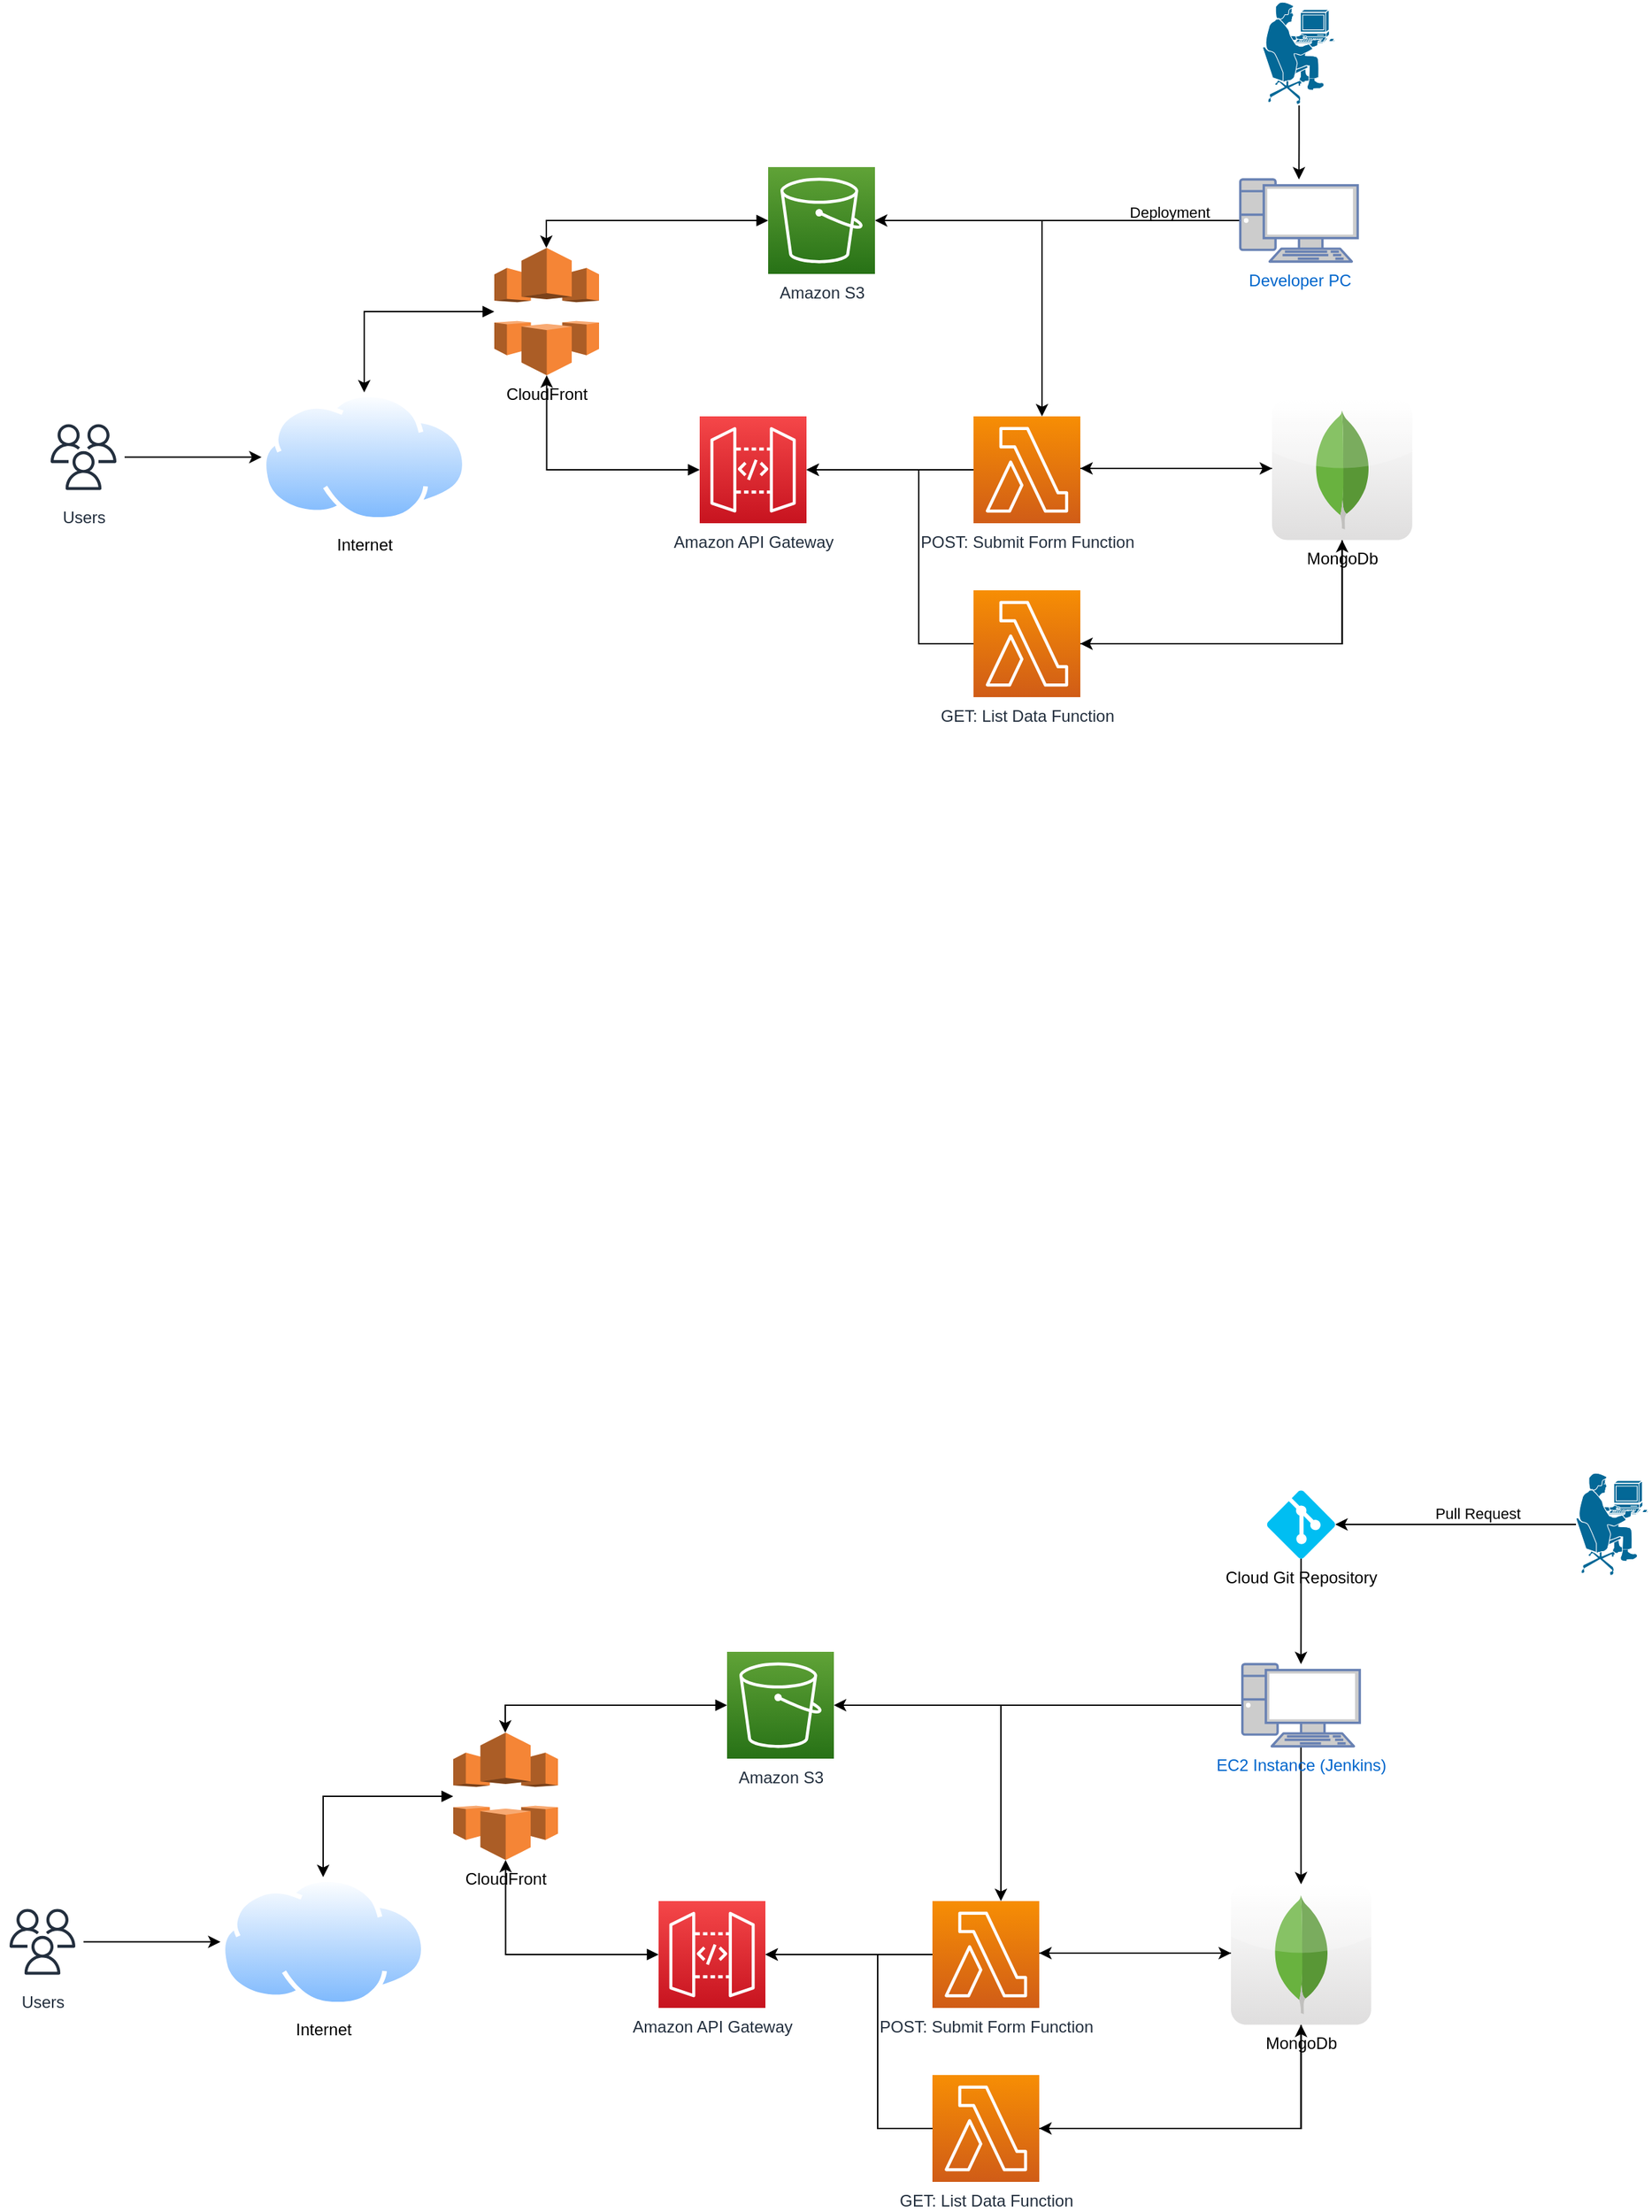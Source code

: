 <mxfile version="13.9.9" type="device"><diagram id="7pCxe4HoLLdBMeYExQzb" name="Page-1"><mxGraphModel dx="3022" dy="952" grid="1" gridSize="10" guides="1" tooltips="1" connect="1" arrows="1" fold="1" page="1" pageScale="1" pageWidth="850" pageHeight="1100" math="0" shadow="0"><root><mxCell id="0"/><mxCell id="1" parent="0"/><mxCell id="y9TEUbQrZNTfedfwm1Lq-6" style="edgeStyle=orthogonalEdgeStyle;rounded=0;orthogonalLoop=1;jettySize=auto;html=1;" parent="1" source="y9TEUbQrZNTfedfwm1Lq-1" target="y9TEUbQrZNTfedfwm1Lq-4" edge="1"><mxGeometry relative="1" as="geometry"/></mxCell><mxCell id="y9TEUbQrZNTfedfwm1Lq-1" value="Users" style="outlineConnect=0;fontColor=#232F3E;gradientColor=none;strokeColor=#232F3E;fillColor=#ffffff;dashed=0;verticalLabelPosition=bottom;verticalAlign=top;align=center;html=1;fontSize=12;fontStyle=0;aspect=fixed;shape=mxgraph.aws4.resourceIcon;resIcon=mxgraph.aws4.users;" parent="1" vertex="1"><mxGeometry x="-500.0" y="598.75" width="60" height="60" as="geometry"/></mxCell><mxCell id="zesCg4ONG_tkglqv0pzW-24" style="edgeStyle=orthogonalEdgeStyle;rounded=0;orthogonalLoop=1;jettySize=auto;html=1;startArrow=block;startFill=1;" parent="1" source="y9TEUbQrZNTfedfwm1Lq-2" target="zesCg4ONG_tkglqv0pzW-21" edge="1"><mxGeometry relative="1" as="geometry"><Array as="points"><mxPoint x="-132" y="456"/></Array></mxGeometry></mxCell><mxCell id="y9TEUbQrZNTfedfwm1Lq-2" value="Amazon S3" style="outlineConnect=0;fontColor=#232F3E;gradientColor=#60A337;gradientDirection=north;fillColor=#277116;strokeColor=#ffffff;dashed=0;verticalLabelPosition=bottom;verticalAlign=top;align=center;html=1;fontSize=12;fontStyle=0;aspect=fixed;shape=mxgraph.aws4.resourceIcon;resIcon=mxgraph.aws4.s3;" parent="1" vertex="1"><mxGeometry x="30" y="417" width="78" height="78" as="geometry"/></mxCell><mxCell id="y9TEUbQrZNTfedfwm1Lq-9" style="edgeStyle=orthogonalEdgeStyle;rounded=0;orthogonalLoop=1;jettySize=auto;html=1;" parent="1" source="y9TEUbQrZNTfedfwm1Lq-3" target="zesCg4ONG_tkglqv0pzW-20" edge="1"><mxGeometry relative="1" as="geometry"><mxPoint x="397" y="637" as="targetPoint"/><Array as="points"><mxPoint x="380" y="637"/><mxPoint x="380" y="637"/></Array></mxGeometry></mxCell><mxCell id="y9TEUbQrZNTfedfwm1Lq-10" style="edgeStyle=orthogonalEdgeStyle;rounded=0;orthogonalLoop=1;jettySize=auto;html=1;" parent="1" source="y9TEUbQrZNTfedfwm1Lq-3" target="zesCg4ONG_tkglqv0pzW-18" edge="1"><mxGeometry relative="1" as="geometry"/></mxCell><mxCell id="y9TEUbQrZNTfedfwm1Lq-3" value="POST: Submit Form Function" style="outlineConnect=0;fontColor=#232F3E;gradientColor=#F78E04;gradientDirection=north;fillColor=#D05C17;strokeColor=#ffffff;dashed=0;verticalLabelPosition=bottom;verticalAlign=top;align=center;html=1;fontSize=12;fontStyle=0;aspect=fixed;shape=mxgraph.aws4.resourceIcon;resIcon=mxgraph.aws4.lambda;" parent="1" vertex="1"><mxGeometry x="180" y="599" width="78" height="78" as="geometry"/></mxCell><mxCell id="y9TEUbQrZNTfedfwm1Lq-4" value="Internet" style="aspect=fixed;perimeter=ellipsePerimeter;html=1;align=center;shadow=0;dashed=0;spacingTop=3;image;image=img/lib/active_directory/internet_cloud.svg;" parent="1" vertex="1"><mxGeometry x="-340" y="581.5" width="150" height="94.5" as="geometry"/></mxCell><mxCell id="y9TEUbQrZNTfedfwm1Lq-11" style="edgeStyle=orthogonalEdgeStyle;rounded=0;orthogonalLoop=1;jettySize=auto;html=1;" parent="1" source="zesCg4ONG_tkglqv0pzW-20" target="y9TEUbQrZNTfedfwm1Lq-3" edge="1"><mxGeometry relative="1" as="geometry"><mxPoint x="397" y="637" as="sourcePoint"/><Array as="points"><mxPoint x="380" y="637"/><mxPoint x="380" y="637"/></Array></mxGeometry></mxCell><mxCell id="zesCg4ONG_tkglqv0pzW-16" style="edgeStyle=orthogonalEdgeStyle;rounded=0;orthogonalLoop=1;jettySize=auto;html=1;" parent="1" source="zesCg4ONG_tkglqv0pzW-20" target="zesCg4ONG_tkglqv0pzW-12" edge="1"><mxGeometry relative="1" as="geometry"><mxPoint x="438.029" y="676" as="sourcePoint"/><Array as="points"><mxPoint x="450" y="765"/></Array></mxGeometry></mxCell><mxCell id="zesCg4ONG_tkglqv0pzW-5" style="edgeStyle=orthogonalEdgeStyle;rounded=0;orthogonalLoop=1;jettySize=auto;html=1;" parent="1" source="zesCg4ONG_tkglqv0pzW-1" target="zesCg4ONG_tkglqv0pzW-2" edge="1"><mxGeometry relative="1" as="geometry"/></mxCell><mxCell id="zesCg4ONG_tkglqv0pzW-1" value="" style="shape=mxgraph.cisco.people.pc_man;html=1;pointerEvents=1;dashed=0;fillColor=#036897;strokeColor=#ffffff;strokeWidth=2;verticalLabelPosition=bottom;verticalAlign=top;align=center;outlineConnect=0;" parent="1" vertex="1"><mxGeometry x="391.16" y="296" width="53.05" height="76" as="geometry"/></mxCell><mxCell id="zesCg4ONG_tkglqv0pzW-6" style="edgeStyle=orthogonalEdgeStyle;rounded=0;orthogonalLoop=1;jettySize=auto;html=1;" parent="1" source="zesCg4ONG_tkglqv0pzW-2" target="y9TEUbQrZNTfedfwm1Lq-2" edge="1"><mxGeometry relative="1" as="geometry"/></mxCell><mxCell id="zesCg4ONG_tkglqv0pzW-9" value="Deployment" style="edgeLabel;html=1;align=center;verticalAlign=middle;resizable=0;points=[];" parent="zesCg4ONG_tkglqv0pzW-6" vertex="1" connectable="0"><mxGeometry x="-0.486" y="1" relative="1" as="geometry"><mxPoint x="16" y="-7" as="offset"/></mxGeometry></mxCell><mxCell id="zesCg4ONG_tkglqv0pzW-11" style="edgeStyle=orthogonalEdgeStyle;rounded=0;orthogonalLoop=1;jettySize=auto;html=1;" parent="1" source="zesCg4ONG_tkglqv0pzW-2" target="y9TEUbQrZNTfedfwm1Lq-3" edge="1"><mxGeometry relative="1" as="geometry"><Array as="points"><mxPoint x="230" y="456"/></Array></mxGeometry></mxCell><mxCell id="zesCg4ONG_tkglqv0pzW-2" value="Developer PC" style="fontColor=#0066CC;verticalAlign=top;verticalLabelPosition=bottom;labelPosition=center;align=center;html=1;outlineConnect=0;fillColor=#CCCCCC;strokeColor=#6881B3;gradientColor=none;gradientDirection=north;strokeWidth=2;shape=mxgraph.networks.pc;" parent="1" vertex="1"><mxGeometry x="374.835" y="426" width="85.71" height="60" as="geometry"/></mxCell><mxCell id="zesCg4ONG_tkglqv0pzW-15" style="edgeStyle=orthogonalEdgeStyle;rounded=0;orthogonalLoop=1;jettySize=auto;html=1;" parent="1" source="zesCg4ONG_tkglqv0pzW-12" target="zesCg4ONG_tkglqv0pzW-20" edge="1"><mxGeometry relative="1" as="geometry"><mxPoint x="438" y="676" as="targetPoint"/></mxGeometry></mxCell><mxCell id="zesCg4ONG_tkglqv0pzW-17" style="edgeStyle=orthogonalEdgeStyle;rounded=0;orthogonalLoop=1;jettySize=auto;html=1;" parent="1" source="zesCg4ONG_tkglqv0pzW-12" target="zesCg4ONG_tkglqv0pzW-18" edge="1"><mxGeometry relative="1" as="geometry"><Array as="points"><mxPoint x="140" y="765"/><mxPoint x="140" y="638"/></Array></mxGeometry></mxCell><mxCell id="zesCg4ONG_tkglqv0pzW-12" value="GET: List Data Function" style="outlineConnect=0;fontColor=#232F3E;gradientColor=#F78E04;gradientDirection=north;fillColor=#D05C17;strokeColor=#ffffff;dashed=0;verticalLabelPosition=bottom;verticalAlign=top;align=center;html=1;fontSize=12;fontStyle=0;aspect=fixed;shape=mxgraph.aws4.resourceIcon;resIcon=mxgraph.aws4.lambda;" parent="1" vertex="1"><mxGeometry x="180" y="726" width="78" height="78" as="geometry"/></mxCell><mxCell id="zesCg4ONG_tkglqv0pzW-25" style="edgeStyle=orthogonalEdgeStyle;rounded=0;orthogonalLoop=1;jettySize=auto;html=1;startArrow=block;startFill=1;" parent="1" source="zesCg4ONG_tkglqv0pzW-18" target="zesCg4ONG_tkglqv0pzW-21" edge="1"><mxGeometry relative="1" as="geometry"/></mxCell><mxCell id="zesCg4ONG_tkglqv0pzW-18" value="Amazon API Gateway" style="outlineConnect=0;fontColor=#232F3E;gradientColor=#F54749;gradientDirection=north;fillColor=#C7131F;strokeColor=#ffffff;dashed=0;verticalLabelPosition=bottom;verticalAlign=top;align=center;html=1;fontSize=12;fontStyle=0;aspect=fixed;shape=mxgraph.aws4.resourceIcon;resIcon=mxgraph.aws4.api_gateway;" parent="1" vertex="1"><mxGeometry x="-20" y="599" width="78" height="78" as="geometry"/></mxCell><mxCell id="zesCg4ONG_tkglqv0pzW-20" value="MongoDb" style="dashed=0;outlineConnect=0;html=1;align=center;labelPosition=center;verticalLabelPosition=bottom;verticalAlign=top;shape=mxgraph.webicons.mongodb;gradientColor=#DFDEDE" parent="1" vertex="1"><mxGeometry x="398" y="586.8" width="102.4" height="102.4" as="geometry"/></mxCell><mxCell id="zesCg4ONG_tkglqv0pzW-22" style="edgeStyle=orthogonalEdgeStyle;rounded=0;orthogonalLoop=1;jettySize=auto;html=1;startArrow=block;startFill=1;" parent="1" source="zesCg4ONG_tkglqv0pzW-21" target="y9TEUbQrZNTfedfwm1Lq-4" edge="1"><mxGeometry relative="1" as="geometry"/></mxCell><mxCell id="zesCg4ONG_tkglqv0pzW-21" value="CloudFront" style="outlineConnect=0;dashed=0;verticalLabelPosition=bottom;verticalAlign=top;align=center;html=1;shape=mxgraph.aws3.cloudfront;fillColor=#F58536;gradientColor=none;" parent="1" vertex="1"><mxGeometry x="-170" y="476" width="76.5" height="93" as="geometry"/></mxCell><mxCell id="TuTop0L3U9kJ0xkBZxKq-1" style="edgeStyle=orthogonalEdgeStyle;rounded=0;orthogonalLoop=1;jettySize=auto;html=1;" parent="1" source="TuTop0L3U9kJ0xkBZxKq-2" target="TuTop0L3U9kJ0xkBZxKq-8" edge="1"><mxGeometry relative="1" as="geometry"/></mxCell><mxCell id="TuTop0L3U9kJ0xkBZxKq-2" value="Users" style="outlineConnect=0;fontColor=#232F3E;gradientColor=none;strokeColor=#232F3E;fillColor=#ffffff;dashed=0;verticalLabelPosition=bottom;verticalAlign=top;align=center;html=1;fontSize=12;fontStyle=0;aspect=fixed;shape=mxgraph.aws4.resourceIcon;resIcon=mxgraph.aws4.users;" parent="1" vertex="1"><mxGeometry x="-530.0" y="1682.75" width="60" height="60" as="geometry"/></mxCell><mxCell id="TuTop0L3U9kJ0xkBZxKq-3" style="edgeStyle=orthogonalEdgeStyle;rounded=0;orthogonalLoop=1;jettySize=auto;html=1;startArrow=block;startFill=1;" parent="1" source="TuTop0L3U9kJ0xkBZxKq-4" target="TuTop0L3U9kJ0xkBZxKq-24" edge="1"><mxGeometry relative="1" as="geometry"><Array as="points"><mxPoint x="-162" y="1540"/></Array></mxGeometry></mxCell><mxCell id="TuTop0L3U9kJ0xkBZxKq-4" value="Amazon S3" style="outlineConnect=0;fontColor=#232F3E;gradientColor=#60A337;gradientDirection=north;fillColor=#277116;strokeColor=#ffffff;dashed=0;verticalLabelPosition=bottom;verticalAlign=top;align=center;html=1;fontSize=12;fontStyle=0;aspect=fixed;shape=mxgraph.aws4.resourceIcon;resIcon=mxgraph.aws4.s3;" parent="1" vertex="1"><mxGeometry y="1501" width="78" height="78" as="geometry"/></mxCell><mxCell id="TuTop0L3U9kJ0xkBZxKq-5" style="edgeStyle=orthogonalEdgeStyle;rounded=0;orthogonalLoop=1;jettySize=auto;html=1;" parent="1" source="TuTop0L3U9kJ0xkBZxKq-7" target="TuTop0L3U9kJ0xkBZxKq-22" edge="1"><mxGeometry relative="1" as="geometry"><mxPoint x="367" y="1721" as="targetPoint"/><Array as="points"><mxPoint x="350" y="1721"/><mxPoint x="350" y="1721"/></Array></mxGeometry></mxCell><mxCell id="TuTop0L3U9kJ0xkBZxKq-6" style="edgeStyle=orthogonalEdgeStyle;rounded=0;orthogonalLoop=1;jettySize=auto;html=1;" parent="1" source="TuTop0L3U9kJ0xkBZxKq-7" target="TuTop0L3U9kJ0xkBZxKq-21" edge="1"><mxGeometry relative="1" as="geometry"/></mxCell><mxCell id="TuTop0L3U9kJ0xkBZxKq-7" value="POST: Submit Form Function" style="outlineConnect=0;fontColor=#232F3E;gradientColor=#F78E04;gradientDirection=north;fillColor=#D05C17;strokeColor=#ffffff;dashed=0;verticalLabelPosition=bottom;verticalAlign=top;align=center;html=1;fontSize=12;fontStyle=0;aspect=fixed;shape=mxgraph.aws4.resourceIcon;resIcon=mxgraph.aws4.lambda;" parent="1" vertex="1"><mxGeometry x="150" y="1683" width="78" height="78" as="geometry"/></mxCell><mxCell id="TuTop0L3U9kJ0xkBZxKq-8" value="Internet" style="aspect=fixed;perimeter=ellipsePerimeter;html=1;align=center;shadow=0;dashed=0;spacingTop=3;image;image=img/lib/active_directory/internet_cloud.svg;" parent="1" vertex="1"><mxGeometry x="-370" y="1665.5" width="150" height="94.5" as="geometry"/></mxCell><mxCell id="TuTop0L3U9kJ0xkBZxKq-9" style="edgeStyle=orthogonalEdgeStyle;rounded=0;orthogonalLoop=1;jettySize=auto;html=1;" parent="1" source="TuTop0L3U9kJ0xkBZxKq-22" target="TuTop0L3U9kJ0xkBZxKq-7" edge="1"><mxGeometry relative="1" as="geometry"><mxPoint x="367" y="1721" as="sourcePoint"/><Array as="points"><mxPoint x="350" y="1721"/><mxPoint x="350" y="1721"/></Array></mxGeometry></mxCell><mxCell id="TuTop0L3U9kJ0xkBZxKq-10" style="edgeStyle=orthogonalEdgeStyle;rounded=0;orthogonalLoop=1;jettySize=auto;html=1;" parent="1" source="TuTop0L3U9kJ0xkBZxKq-22" target="TuTop0L3U9kJ0xkBZxKq-19" edge="1"><mxGeometry relative="1" as="geometry"><mxPoint x="408.029" y="1760" as="sourcePoint"/><Array as="points"><mxPoint x="420" y="1849"/></Array></mxGeometry></mxCell><mxCell id="TuTop0L3U9kJ0xkBZxKq-11" style="edgeStyle=orthogonalEdgeStyle;rounded=0;orthogonalLoop=1;jettySize=auto;html=1;entryX=1;entryY=0.5;entryDx=0;entryDy=0;entryPerimeter=0;" parent="1" source="TuTop0L3U9kJ0xkBZxKq-12" target="TuTop0L3U9kJ0xkBZxKq-25" edge="1"><mxGeometry relative="1" as="geometry"><mxPoint x="417.05" y="1407.58" as="sourcePoint"/><mxPoint x="228" y="1407.58" as="targetPoint"/><Array as="points"/></mxGeometry></mxCell><mxCell id="TuTop0L3U9kJ0xkBZxKq-27" value="Pull Request" style="edgeLabel;html=1;align=center;verticalAlign=middle;resizable=0;points=[];" parent="TuTop0L3U9kJ0xkBZxKq-11" vertex="1" connectable="0"><mxGeometry x="-0.405" y="1" relative="1" as="geometry"><mxPoint x="-20" y="-9" as="offset"/></mxGeometry></mxCell><mxCell id="TuTop0L3U9kJ0xkBZxKq-12" value="" style="shape=mxgraph.cisco.people.pc_man;html=1;pointerEvents=1;dashed=0;fillColor=#036897;strokeColor=#ffffff;strokeWidth=2;verticalLabelPosition=bottom;verticalAlign=top;align=center;outlineConnect=0;" parent="1" vertex="1"><mxGeometry x="620" y="1370" width="53.05" height="76" as="geometry"/></mxCell><mxCell id="TuTop0L3U9kJ0xkBZxKq-13" style="edgeStyle=orthogonalEdgeStyle;rounded=0;orthogonalLoop=1;jettySize=auto;html=1;" parent="1" source="TuTop0L3U9kJ0xkBZxKq-16" target="TuTop0L3U9kJ0xkBZxKq-4" edge="1"><mxGeometry relative="1" as="geometry"/></mxCell><mxCell id="TuTop0L3U9kJ0xkBZxKq-15" style="edgeStyle=orthogonalEdgeStyle;rounded=0;orthogonalLoop=1;jettySize=auto;html=1;" parent="1" source="TuTop0L3U9kJ0xkBZxKq-16" target="TuTop0L3U9kJ0xkBZxKq-7" edge="1"><mxGeometry relative="1" as="geometry"><Array as="points"><mxPoint x="200" y="1540"/></Array></mxGeometry></mxCell><mxCell id="TuTop0L3U9kJ0xkBZxKq-26" value="" style="edgeStyle=orthogonalEdgeStyle;rounded=0;orthogonalLoop=1;jettySize=auto;html=1;" parent="1" source="TuTop0L3U9kJ0xkBZxKq-16" target="TuTop0L3U9kJ0xkBZxKq-22" edge="1"><mxGeometry relative="1" as="geometry"/></mxCell><mxCell id="TuTop0L3U9kJ0xkBZxKq-16" value="EC2 Instance (Jenkins)" style="fontColor=#0066CC;verticalAlign=top;verticalLabelPosition=bottom;labelPosition=center;align=center;html=1;outlineConnect=0;fillColor=#CCCCCC;strokeColor=#6881B3;gradientColor=none;gradientDirection=north;strokeWidth=2;shape=mxgraph.networks.pc;" parent="1" vertex="1"><mxGeometry x="376.345" y="1510" width="85.71" height="60" as="geometry"/></mxCell><mxCell id="TuTop0L3U9kJ0xkBZxKq-17" style="edgeStyle=orthogonalEdgeStyle;rounded=0;orthogonalLoop=1;jettySize=auto;html=1;" parent="1" source="TuTop0L3U9kJ0xkBZxKq-19" target="TuTop0L3U9kJ0xkBZxKq-22" edge="1"><mxGeometry relative="1" as="geometry"><mxPoint x="408" y="1760" as="targetPoint"/></mxGeometry></mxCell><mxCell id="TuTop0L3U9kJ0xkBZxKq-18" style="edgeStyle=orthogonalEdgeStyle;rounded=0;orthogonalLoop=1;jettySize=auto;html=1;" parent="1" source="TuTop0L3U9kJ0xkBZxKq-19" target="TuTop0L3U9kJ0xkBZxKq-21" edge="1"><mxGeometry relative="1" as="geometry"><Array as="points"><mxPoint x="110" y="1849"/><mxPoint x="110" y="1722"/></Array></mxGeometry></mxCell><mxCell id="TuTop0L3U9kJ0xkBZxKq-19" value="GET: List Data Function" style="outlineConnect=0;fontColor=#232F3E;gradientColor=#F78E04;gradientDirection=north;fillColor=#D05C17;strokeColor=#ffffff;dashed=0;verticalLabelPosition=bottom;verticalAlign=top;align=center;html=1;fontSize=12;fontStyle=0;aspect=fixed;shape=mxgraph.aws4.resourceIcon;resIcon=mxgraph.aws4.lambda;" parent="1" vertex="1"><mxGeometry x="150" y="1810" width="78" height="78" as="geometry"/></mxCell><mxCell id="TuTop0L3U9kJ0xkBZxKq-20" style="edgeStyle=orthogonalEdgeStyle;rounded=0;orthogonalLoop=1;jettySize=auto;html=1;startArrow=block;startFill=1;" parent="1" source="TuTop0L3U9kJ0xkBZxKq-21" target="TuTop0L3U9kJ0xkBZxKq-24" edge="1"><mxGeometry relative="1" as="geometry"/></mxCell><mxCell id="TuTop0L3U9kJ0xkBZxKq-21" value="Amazon API Gateway" style="outlineConnect=0;fontColor=#232F3E;gradientColor=#F54749;gradientDirection=north;fillColor=#C7131F;strokeColor=#ffffff;dashed=0;verticalLabelPosition=bottom;verticalAlign=top;align=center;html=1;fontSize=12;fontStyle=0;aspect=fixed;shape=mxgraph.aws4.resourceIcon;resIcon=mxgraph.aws4.api_gateway;" parent="1" vertex="1"><mxGeometry x="-50" y="1683" width="78" height="78" as="geometry"/></mxCell><mxCell id="TuTop0L3U9kJ0xkBZxKq-22" value="MongoDb" style="dashed=0;outlineConnect=0;html=1;align=center;labelPosition=center;verticalLabelPosition=bottom;verticalAlign=top;shape=mxgraph.webicons.mongodb;gradientColor=#DFDEDE" parent="1" vertex="1"><mxGeometry x="368" y="1670.8" width="102.4" height="102.4" as="geometry"/></mxCell><mxCell id="TuTop0L3U9kJ0xkBZxKq-23" style="edgeStyle=orthogonalEdgeStyle;rounded=0;orthogonalLoop=1;jettySize=auto;html=1;startArrow=block;startFill=1;" parent="1" source="TuTop0L3U9kJ0xkBZxKq-24" target="TuTop0L3U9kJ0xkBZxKq-8" edge="1"><mxGeometry relative="1" as="geometry"/></mxCell><mxCell id="TuTop0L3U9kJ0xkBZxKq-24" value="CloudFront" style="outlineConnect=0;dashed=0;verticalLabelPosition=bottom;verticalAlign=top;align=center;html=1;shape=mxgraph.aws3.cloudfront;fillColor=#F58536;gradientColor=none;" parent="1" vertex="1"><mxGeometry x="-200" y="1560" width="76.5" height="93" as="geometry"/></mxCell><mxCell id="TuTop0L3U9kJ0xkBZxKq-28" style="edgeStyle=orthogonalEdgeStyle;rounded=0;orthogonalLoop=1;jettySize=auto;html=1;" parent="1" source="TuTop0L3U9kJ0xkBZxKq-25" target="TuTop0L3U9kJ0xkBZxKq-16" edge="1"><mxGeometry relative="1" as="geometry"/></mxCell><mxCell id="TuTop0L3U9kJ0xkBZxKq-25" value="Cloud Git Repository" style="verticalLabelPosition=bottom;html=1;verticalAlign=top;align=center;strokeColor=none;fillColor=#00BEF2;shape=mxgraph.azure.git_repository;" parent="1" vertex="1"><mxGeometry x="394.2" y="1383" width="50" height="50" as="geometry"/></mxCell></root></mxGraphModel></diagram></mxfile>